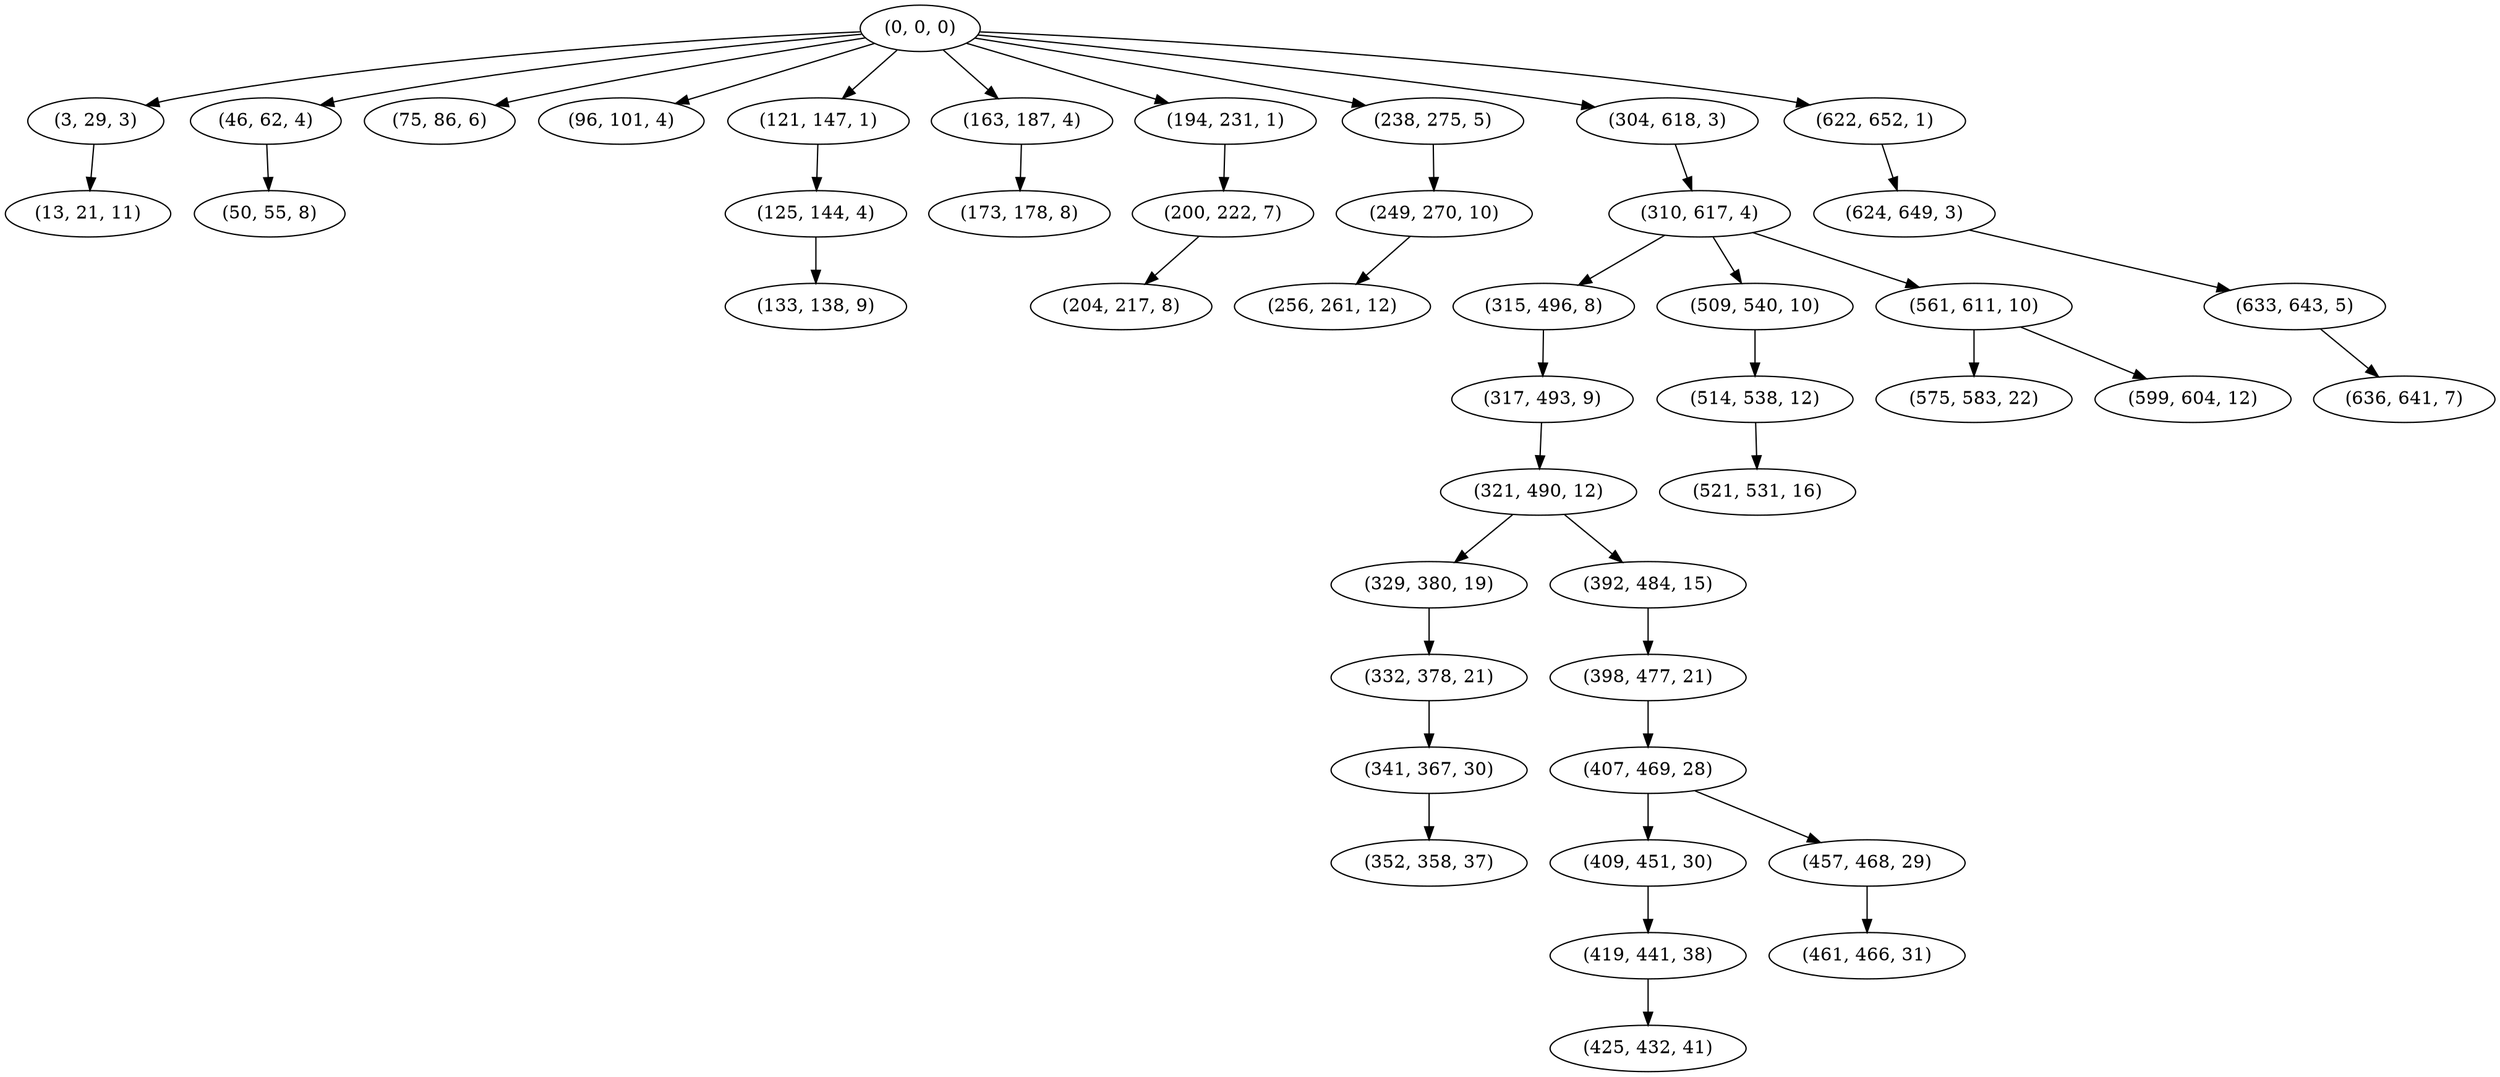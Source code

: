 digraph tree {
    "(0, 0, 0)";
    "(3, 29, 3)";
    "(13, 21, 11)";
    "(46, 62, 4)";
    "(50, 55, 8)";
    "(75, 86, 6)";
    "(96, 101, 4)";
    "(121, 147, 1)";
    "(125, 144, 4)";
    "(133, 138, 9)";
    "(163, 187, 4)";
    "(173, 178, 8)";
    "(194, 231, 1)";
    "(200, 222, 7)";
    "(204, 217, 8)";
    "(238, 275, 5)";
    "(249, 270, 10)";
    "(256, 261, 12)";
    "(304, 618, 3)";
    "(310, 617, 4)";
    "(315, 496, 8)";
    "(317, 493, 9)";
    "(321, 490, 12)";
    "(329, 380, 19)";
    "(332, 378, 21)";
    "(341, 367, 30)";
    "(352, 358, 37)";
    "(392, 484, 15)";
    "(398, 477, 21)";
    "(407, 469, 28)";
    "(409, 451, 30)";
    "(419, 441, 38)";
    "(425, 432, 41)";
    "(457, 468, 29)";
    "(461, 466, 31)";
    "(509, 540, 10)";
    "(514, 538, 12)";
    "(521, 531, 16)";
    "(561, 611, 10)";
    "(575, 583, 22)";
    "(599, 604, 12)";
    "(622, 652, 1)";
    "(624, 649, 3)";
    "(633, 643, 5)";
    "(636, 641, 7)";
    "(0, 0, 0)" -> "(3, 29, 3)";
    "(0, 0, 0)" -> "(46, 62, 4)";
    "(0, 0, 0)" -> "(75, 86, 6)";
    "(0, 0, 0)" -> "(96, 101, 4)";
    "(0, 0, 0)" -> "(121, 147, 1)";
    "(0, 0, 0)" -> "(163, 187, 4)";
    "(0, 0, 0)" -> "(194, 231, 1)";
    "(0, 0, 0)" -> "(238, 275, 5)";
    "(0, 0, 0)" -> "(304, 618, 3)";
    "(0, 0, 0)" -> "(622, 652, 1)";
    "(3, 29, 3)" -> "(13, 21, 11)";
    "(46, 62, 4)" -> "(50, 55, 8)";
    "(121, 147, 1)" -> "(125, 144, 4)";
    "(125, 144, 4)" -> "(133, 138, 9)";
    "(163, 187, 4)" -> "(173, 178, 8)";
    "(194, 231, 1)" -> "(200, 222, 7)";
    "(200, 222, 7)" -> "(204, 217, 8)";
    "(238, 275, 5)" -> "(249, 270, 10)";
    "(249, 270, 10)" -> "(256, 261, 12)";
    "(304, 618, 3)" -> "(310, 617, 4)";
    "(310, 617, 4)" -> "(315, 496, 8)";
    "(310, 617, 4)" -> "(509, 540, 10)";
    "(310, 617, 4)" -> "(561, 611, 10)";
    "(315, 496, 8)" -> "(317, 493, 9)";
    "(317, 493, 9)" -> "(321, 490, 12)";
    "(321, 490, 12)" -> "(329, 380, 19)";
    "(321, 490, 12)" -> "(392, 484, 15)";
    "(329, 380, 19)" -> "(332, 378, 21)";
    "(332, 378, 21)" -> "(341, 367, 30)";
    "(341, 367, 30)" -> "(352, 358, 37)";
    "(392, 484, 15)" -> "(398, 477, 21)";
    "(398, 477, 21)" -> "(407, 469, 28)";
    "(407, 469, 28)" -> "(409, 451, 30)";
    "(407, 469, 28)" -> "(457, 468, 29)";
    "(409, 451, 30)" -> "(419, 441, 38)";
    "(419, 441, 38)" -> "(425, 432, 41)";
    "(457, 468, 29)" -> "(461, 466, 31)";
    "(509, 540, 10)" -> "(514, 538, 12)";
    "(514, 538, 12)" -> "(521, 531, 16)";
    "(561, 611, 10)" -> "(575, 583, 22)";
    "(561, 611, 10)" -> "(599, 604, 12)";
    "(622, 652, 1)" -> "(624, 649, 3)";
    "(624, 649, 3)" -> "(633, 643, 5)";
    "(633, 643, 5)" -> "(636, 641, 7)";
}
